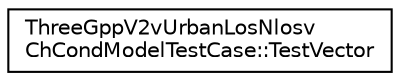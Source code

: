 digraph "Graphical Class Hierarchy"
{
 // LATEX_PDF_SIZE
  edge [fontname="Helvetica",fontsize="10",labelfontname="Helvetica",labelfontsize="10"];
  node [fontname="Helvetica",fontsize="10",shape=record];
  rankdir="LR";
  Node0 [label="ThreeGppV2vUrbanLosNlosv\lChCondModelTestCase::TestVector",height=0.2,width=0.4,color="black", fillcolor="white", style="filled",URL="$struct_three_gpp_v2v_urban_los_nlosv_ch_cond_model_test_case_1_1_test_vector.html",tooltip="Struct containing the parameters for each test."];
}
